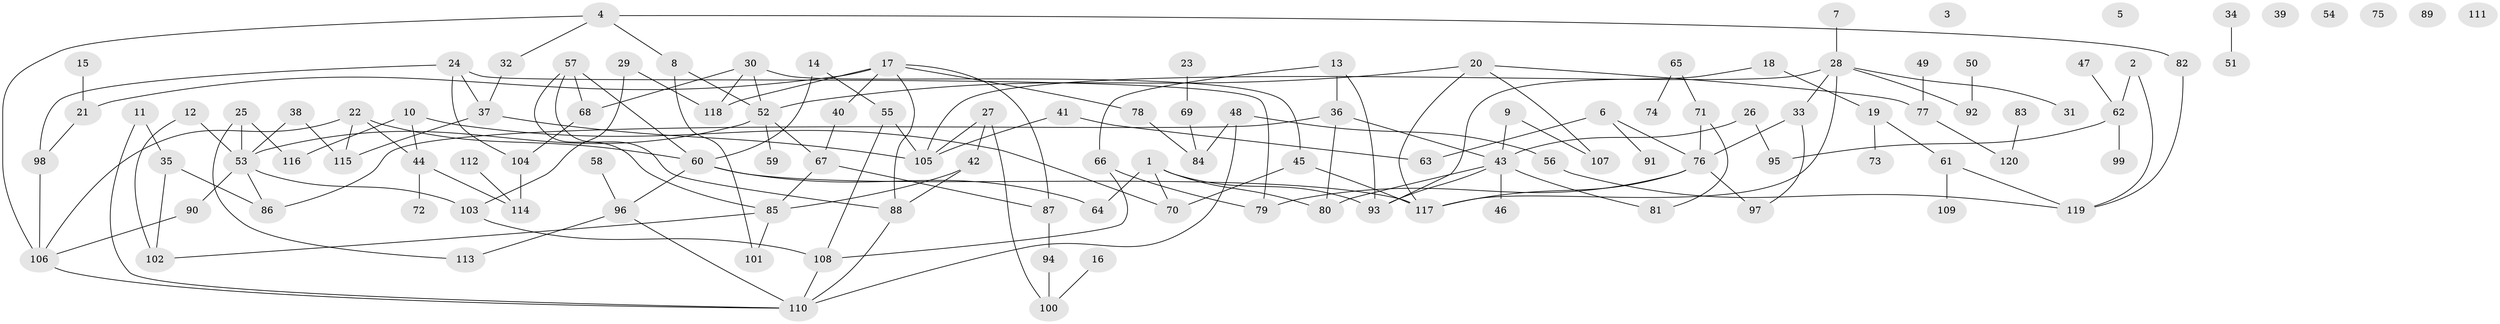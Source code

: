 // coarse degree distribution, {6: 0.0625, 2: 0.1625, 0: 0.1, 4: 0.1625, 3: 0.2125, 5: 0.05, 1: 0.1875, 8: 0.0375, 7: 0.0125, 9: 0.0125}
// Generated by graph-tools (version 1.1) at 2025/23/03/03/25 07:23:24]
// undirected, 120 vertices, 159 edges
graph export_dot {
graph [start="1"]
  node [color=gray90,style=filled];
  1;
  2;
  3;
  4;
  5;
  6;
  7;
  8;
  9;
  10;
  11;
  12;
  13;
  14;
  15;
  16;
  17;
  18;
  19;
  20;
  21;
  22;
  23;
  24;
  25;
  26;
  27;
  28;
  29;
  30;
  31;
  32;
  33;
  34;
  35;
  36;
  37;
  38;
  39;
  40;
  41;
  42;
  43;
  44;
  45;
  46;
  47;
  48;
  49;
  50;
  51;
  52;
  53;
  54;
  55;
  56;
  57;
  58;
  59;
  60;
  61;
  62;
  63;
  64;
  65;
  66;
  67;
  68;
  69;
  70;
  71;
  72;
  73;
  74;
  75;
  76;
  77;
  78;
  79;
  80;
  81;
  82;
  83;
  84;
  85;
  86;
  87;
  88;
  89;
  90;
  91;
  92;
  93;
  94;
  95;
  96;
  97;
  98;
  99;
  100;
  101;
  102;
  103;
  104;
  105;
  106;
  107;
  108;
  109;
  110;
  111;
  112;
  113;
  114;
  115;
  116;
  117;
  118;
  119;
  120;
  1 -- 64;
  1 -- 70;
  1 -- 80;
  1 -- 93;
  2 -- 62;
  2 -- 119;
  4 -- 8;
  4 -- 32;
  4 -- 82;
  4 -- 106;
  6 -- 63;
  6 -- 76;
  6 -- 91;
  7 -- 28;
  8 -- 52;
  8 -- 101;
  9 -- 43;
  9 -- 107;
  10 -- 44;
  10 -- 70;
  10 -- 116;
  11 -- 35;
  11 -- 110;
  12 -- 53;
  12 -- 102;
  13 -- 36;
  13 -- 66;
  13 -- 93;
  14 -- 55;
  14 -- 60;
  15 -- 21;
  16 -- 100;
  17 -- 21;
  17 -- 40;
  17 -- 78;
  17 -- 87;
  17 -- 88;
  17 -- 118;
  18 -- 19;
  18 -- 93;
  19 -- 61;
  19 -- 73;
  20 -- 52;
  20 -- 77;
  20 -- 107;
  20 -- 117;
  21 -- 98;
  22 -- 44;
  22 -- 60;
  22 -- 106;
  22 -- 115;
  23 -- 69;
  24 -- 37;
  24 -- 79;
  24 -- 98;
  24 -- 104;
  25 -- 53;
  25 -- 113;
  25 -- 116;
  26 -- 43;
  26 -- 95;
  27 -- 42;
  27 -- 100;
  27 -- 105;
  28 -- 31;
  28 -- 33;
  28 -- 92;
  28 -- 105;
  28 -- 117;
  29 -- 103;
  29 -- 118;
  30 -- 45;
  30 -- 52;
  30 -- 68;
  30 -- 118;
  32 -- 37;
  33 -- 76;
  33 -- 97;
  34 -- 51;
  35 -- 86;
  35 -- 102;
  36 -- 43;
  36 -- 80;
  36 -- 86;
  37 -- 105;
  37 -- 115;
  38 -- 53;
  38 -- 115;
  40 -- 67;
  41 -- 63;
  41 -- 105;
  42 -- 85;
  42 -- 88;
  43 -- 46;
  43 -- 80;
  43 -- 81;
  43 -- 93;
  44 -- 72;
  44 -- 114;
  45 -- 70;
  45 -- 117;
  47 -- 62;
  48 -- 56;
  48 -- 84;
  48 -- 110;
  49 -- 77;
  50 -- 92;
  52 -- 53;
  52 -- 59;
  52 -- 67;
  53 -- 86;
  53 -- 90;
  53 -- 103;
  55 -- 105;
  55 -- 108;
  56 -- 119;
  57 -- 60;
  57 -- 68;
  57 -- 85;
  57 -- 88;
  58 -- 96;
  60 -- 64;
  60 -- 96;
  60 -- 117;
  61 -- 109;
  61 -- 119;
  62 -- 95;
  62 -- 99;
  65 -- 71;
  65 -- 74;
  66 -- 79;
  66 -- 108;
  67 -- 85;
  67 -- 87;
  68 -- 104;
  69 -- 84;
  71 -- 76;
  71 -- 81;
  76 -- 79;
  76 -- 97;
  76 -- 117;
  77 -- 120;
  78 -- 84;
  82 -- 119;
  83 -- 120;
  85 -- 101;
  85 -- 102;
  87 -- 94;
  88 -- 110;
  90 -- 106;
  94 -- 100;
  96 -- 110;
  96 -- 113;
  98 -- 106;
  103 -- 108;
  104 -- 114;
  106 -- 110;
  108 -- 110;
  112 -- 114;
}
